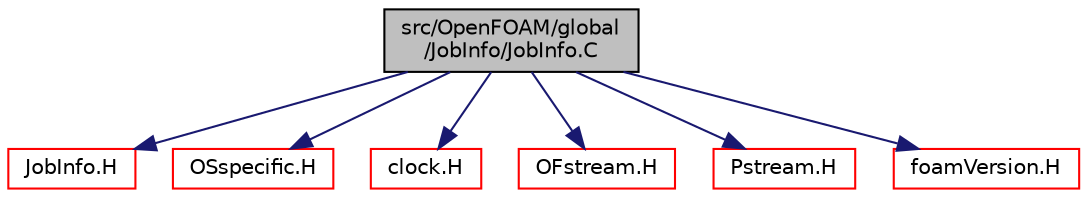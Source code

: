 digraph "src/OpenFOAM/global/JobInfo/JobInfo.C"
{
  bgcolor="transparent";
  edge [fontname="Helvetica",fontsize="10",labelfontname="Helvetica",labelfontsize="10"];
  node [fontname="Helvetica",fontsize="10",shape=record];
  Node1 [label="src/OpenFOAM/global\l/JobInfo/JobInfo.C",height=0.2,width=0.4,color="black", fillcolor="grey75", style="filled" fontcolor="black"];
  Node1 -> Node2 [color="midnightblue",fontsize="10",style="solid",fontname="Helvetica"];
  Node2 [label="JobInfo.H",height=0.2,width=0.4,color="red",URL="$JobInfo_8H.html"];
  Node1 -> Node3 [color="midnightblue",fontsize="10",style="solid",fontname="Helvetica"];
  Node3 [label="OSspecific.H",height=0.2,width=0.4,color="red",URL="$OSspecific_8H.html",tooltip="Functions used by OpenFOAM that are specific to POSIX compliant operating systems and need to be repl..."];
  Node1 -> Node4 [color="midnightblue",fontsize="10",style="solid",fontname="Helvetica"];
  Node4 [label="clock.H",height=0.2,width=0.4,color="red",URL="$clock_8H.html"];
  Node1 -> Node5 [color="midnightblue",fontsize="10",style="solid",fontname="Helvetica"];
  Node5 [label="OFstream.H",height=0.2,width=0.4,color="red",URL="$OFstream_8H.html"];
  Node1 -> Node6 [color="midnightblue",fontsize="10",style="solid",fontname="Helvetica"];
  Node6 [label="Pstream.H",height=0.2,width=0.4,color="red",URL="$Pstream_8H.html"];
  Node1 -> Node7 [color="midnightblue",fontsize="10",style="solid",fontname="Helvetica"];
  Node7 [label="foamVersion.H",height=0.2,width=0.4,color="red",URL="$foamVersion_8H.html"];
}
